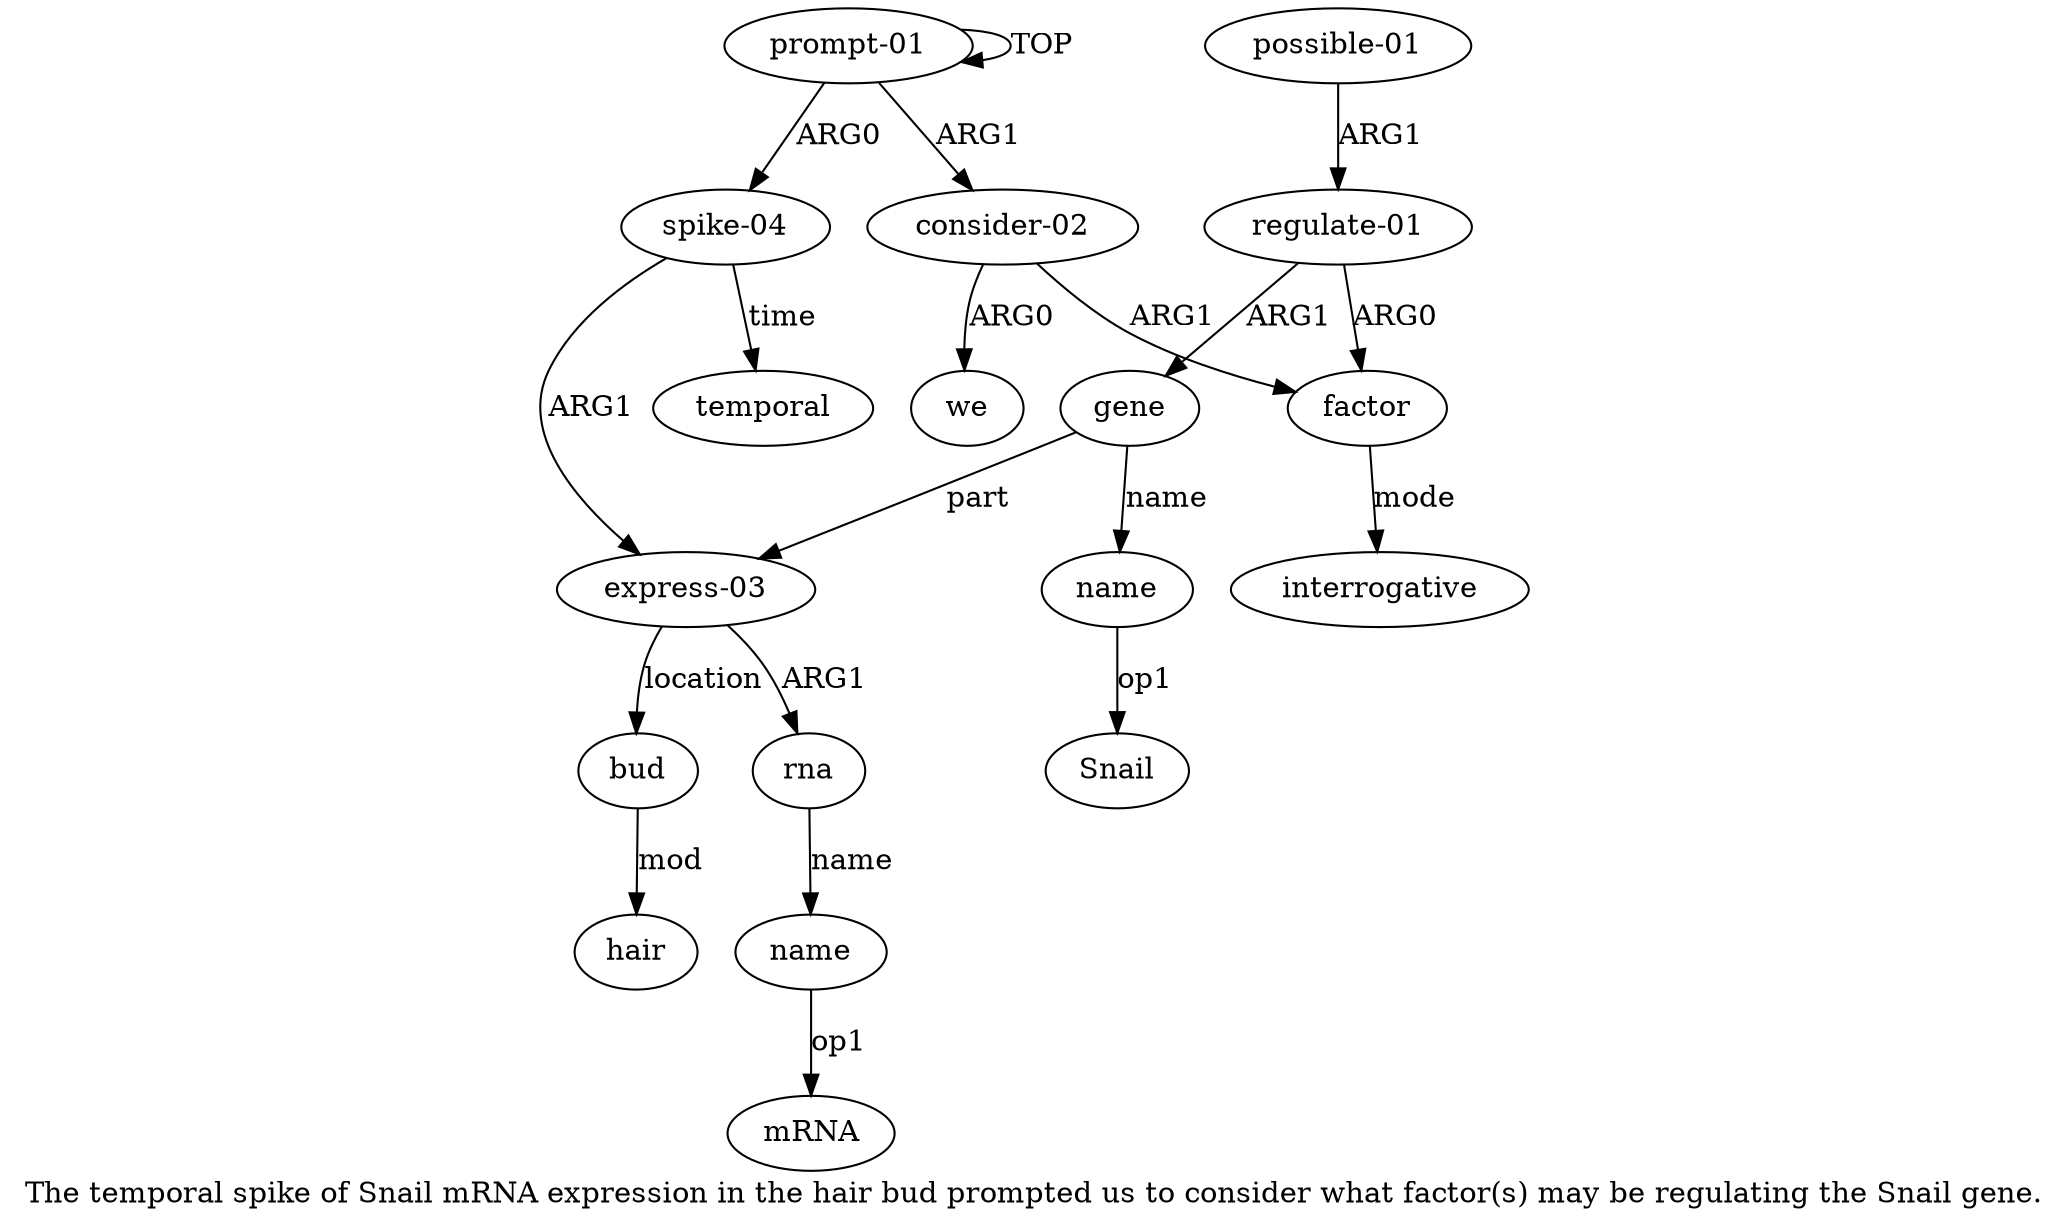 digraph  {
	graph [label="The temporal spike of Snail mRNA expression in the hair bud prompted us to consider what factor(s) may be regulating the Snail gene."];
	node [label="\N"];
	"a12 interrogative"	 [color=black,
		gold_ind=-1,
		gold_label=interrogative,
		label=interrogative,
		test_ind=-1,
		test_label=interrogative];
	a14	 [color=black,
		gold_ind=14,
		gold_label="possible-01",
		label="possible-01",
		test_ind=14,
		test_label="possible-01"];
	a13	 [color=black,
		gold_ind=13,
		gold_label="regulate-01",
		label="regulate-01",
		test_ind=13,
		test_label="regulate-01"];
	a14 -> a13 [key=0,
	color=black,
	gold_label=ARG1,
	label=ARG1,
	test_label=ARG1];
a11 [color=black,
	gold_ind=11,
	gold_label=we,
	label=we,
	test_ind=11,
	test_label=we];
a10 [color=black,
	gold_ind=10,
	gold_label="consider-02",
	label="consider-02",
	test_ind=10,
	test_label="consider-02"];
a10 -> a11 [key=0,
color=black,
gold_label=ARG0,
label=ARG0,
test_label=ARG0];
a12 [color=black,
gold_ind=12,
gold_label=factor,
label=factor,
test_ind=12,
test_label=factor];
a10 -> a12 [key=0,
color=black,
gold_label=ARG1,
label=ARG1,
test_label=ARG1];
a13 -> a12 [key=0,
color=black,
gold_label=ARG0,
label=ARG0,
test_label=ARG0];
a5 [color=black,
gold_ind=5,
gold_label=gene,
label=gene,
test_ind=5,
test_label=gene];
a13 -> a5 [key=0,
color=black,
gold_label=ARG1,
label=ARG1,
test_label=ARG1];
a12 -> "a12 interrogative" [key=0,
color=black,
gold_label=mode,
label=mode,
test_label=mode];
"a6 Snail" [color=black,
gold_ind=-1,
gold_label=Snail,
label=Snail,
test_ind=-1,
test_label=Snail];
a1 [color=black,
gold_ind=1,
gold_label="spike-04",
label="spike-04",
test_ind=1,
test_label="spike-04"];
a2 [color=black,
gold_ind=2,
gold_label="express-03",
label="express-03",
test_ind=2,
test_label="express-03"];
a1 -> a2 [key=0,
color=black,
gold_label=ARG1,
label=ARG1,
test_label=ARG1];
a9 [color=black,
gold_ind=9,
gold_label=temporal,
label=temporal,
test_ind=9,
test_label=temporal];
a1 -> a9 [key=0,
color=black,
gold_label=time,
label=time,
test_label=time];
a0 [color=black,
gold_ind=0,
gold_label="prompt-01",
label="prompt-01",
test_ind=0,
test_label="prompt-01"];
a0 -> a10 [key=0,
color=black,
gold_label=ARG1,
label=ARG1,
test_label=ARG1];
a0 -> a1 [key=0,
color=black,
gold_label=ARG0,
label=ARG0,
test_label=ARG0];
a0 -> a0 [key=0,
color=black,
gold_label=TOP,
label=TOP,
test_label=TOP];
a3 [color=black,
gold_ind=3,
gold_label=rna,
label=rna,
test_ind=3,
test_label=rna];
a4 [color=black,
gold_ind=4,
gold_label=name,
label=name,
test_ind=4,
test_label=name];
a3 -> a4 [key=0,
color=black,
gold_label=name,
label=name,
test_label=name];
a2 -> a3 [key=0,
color=black,
gold_label=ARG1,
label=ARG1,
test_label=ARG1];
a7 [color=black,
gold_ind=7,
gold_label=bud,
label=bud,
test_ind=7,
test_label=bud];
a2 -> a7 [key=0,
color=black,
gold_label=location,
label=location,
test_label=location];
a5 -> a2 [key=0,
color=black,
gold_label=part,
label=part,
test_label=part];
a6 [color=black,
gold_ind=6,
gold_label=name,
label=name,
test_ind=6,
test_label=name];
a5 -> a6 [key=0,
color=black,
gold_label=name,
label=name,
test_label=name];
"a4 mRNA" [color=black,
gold_ind=-1,
gold_label=mRNA,
label=mRNA,
test_ind=-1,
test_label=mRNA];
a4 -> "a4 mRNA" [key=0,
color=black,
gold_label=op1,
label=op1,
test_label=op1];
a8 [color=black,
gold_ind=8,
gold_label=hair,
label=hair,
test_ind=8,
test_label=hair];
a7 -> a8 [key=0,
color=black,
gold_label=mod,
label=mod,
test_label=mod];
a6 -> "a6 Snail" [key=0,
color=black,
gold_label=op1,
label=op1,
test_label=op1];
}
